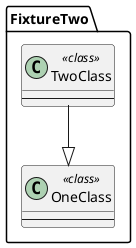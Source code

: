 @startuml

skinparam backgroundColor transparent
top to bottom direction
namespace FixtureTwo {
  class OneClass << class >> {
    --
  }
  class TwoClass << class >> {
    --
  }
}
FixtureTwo.TwoClass --|> FixtureTwo.OneClass
@enduml
